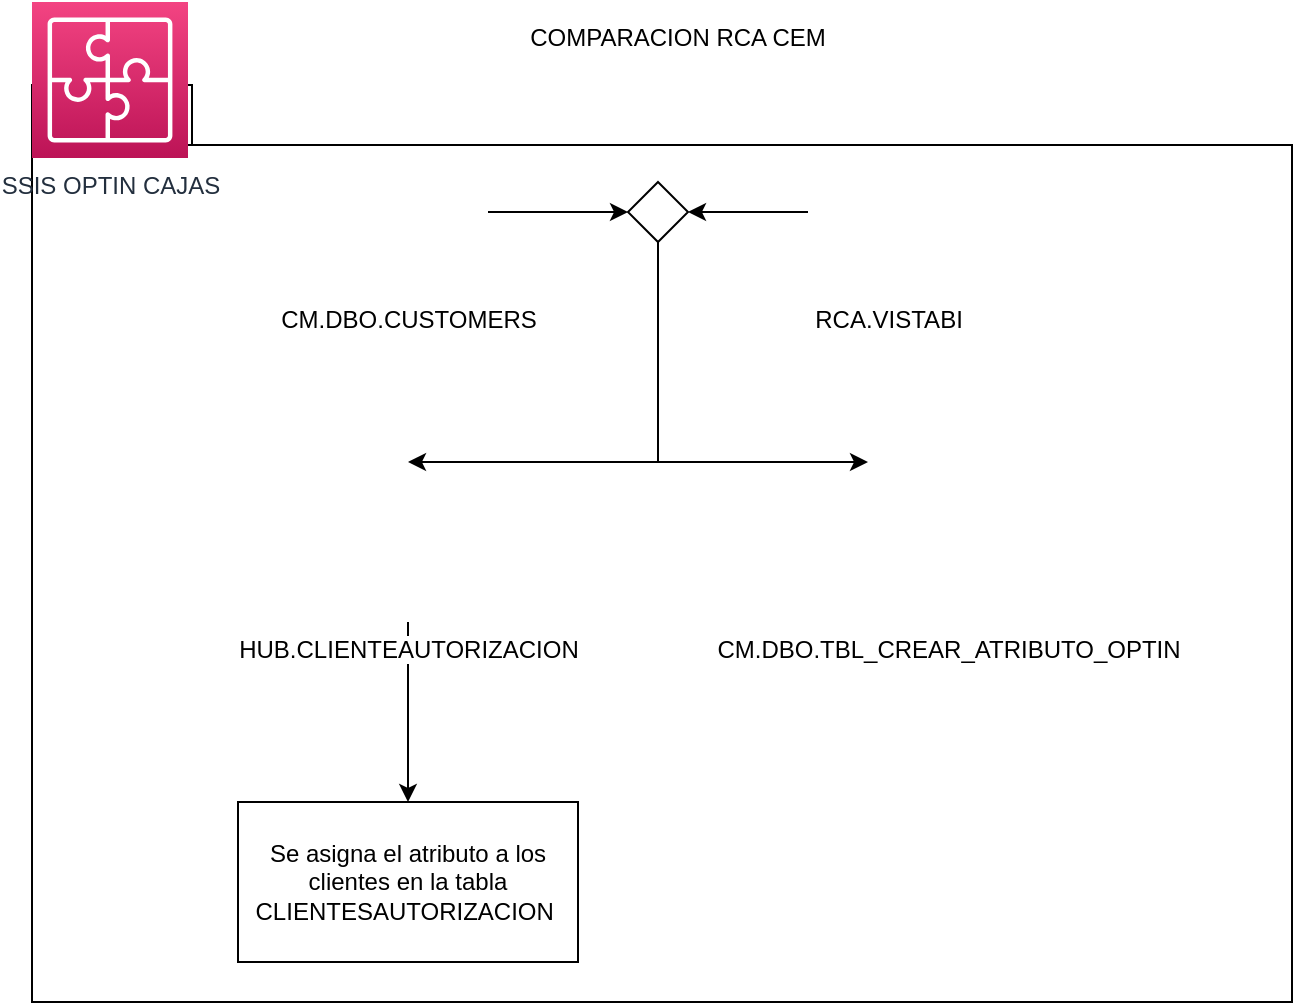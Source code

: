 <mxfile version="14.3.1" type="github">
  <diagram id="tbjKbnCgzQjoQIHhCRZZ" name="Page-1">
    <mxGraphModel dx="1422" dy="762" grid="1" gridSize="10" guides="1" tooltips="1" connect="1" arrows="1" fold="1" page="1" pageScale="1" pageWidth="827" pageHeight="1169" math="0" shadow="0">
      <root>
        <mxCell id="0" />
        <mxCell id="1" parent="0" />
        <mxCell id="jcuCTIWn-NrLxVkxE76w-7" value="" style="shape=folder;fontStyle=1;tabWidth=80;tabHeight=30;tabPosition=left;html=1;boundedLbl=1;" parent="1" vertex="1">
          <mxGeometry x="32" y="261.5" width="630" height="458.5" as="geometry" />
        </mxCell>
        <mxCell id="jcuCTIWn-NrLxVkxE76w-5" value="SSIS OPTIN CAJAS" style="points=[[0,0,0],[0.25,0,0],[0.5,0,0],[0.75,0,0],[1,0,0],[0,1,0],[0.25,1,0],[0.5,1,0],[0.75,1,0],[1,1,0],[0,0.25,0],[0,0.5,0],[0,0.75,0],[1,0.25,0],[1,0.5,0],[1,0.75,0]];outlineConnect=0;fontColor=#232F3E;gradientColor=#F34482;gradientDirection=north;fillColor=#BC1356;strokeColor=#ffffff;dashed=0;verticalLabelPosition=bottom;verticalAlign=top;align=center;html=1;fontSize=12;fontStyle=0;aspect=fixed;shape=mxgraph.aws4.resourceIcon;resIcon=mxgraph.aws4.application_integration;" parent="1" vertex="1">
          <mxGeometry x="32" y="220" width="78" height="78" as="geometry" />
        </mxCell>
        <mxCell id="jcuCTIWn-NrLxVkxE76w-12" style="edgeStyle=orthogonalEdgeStyle;rounded=0;orthogonalLoop=1;jettySize=auto;html=1;entryX=0;entryY=0.5;entryDx=0;entryDy=0;" parent="1" source="jcuCTIWn-NrLxVkxE76w-8" target="jcuCTIWn-NrLxVkxE76w-10" edge="1">
          <mxGeometry relative="1" as="geometry" />
        </mxCell>
        <mxCell id="jcuCTIWn-NrLxVkxE76w-8" value="CM.DBO.CUSTOMERS" style="shape=image;html=1;verticalAlign=top;verticalLabelPosition=bottom;labelBackgroundColor=#ffffff;imageAspect=0;aspect=fixed;image=https://cdn0.iconfinder.com/data/icons/small-n-flat/24/678113-database-128.png" parent="1" vertex="1">
          <mxGeometry x="180" y="285" width="80" height="80" as="geometry" />
        </mxCell>
        <mxCell id="jcuCTIWn-NrLxVkxE76w-11" style="edgeStyle=orthogonalEdgeStyle;rounded=0;orthogonalLoop=1;jettySize=auto;html=1;entryX=1;entryY=0.5;entryDx=0;entryDy=0;" parent="1" source="jcuCTIWn-NrLxVkxE76w-6" target="jcuCTIWn-NrLxVkxE76w-10" edge="1">
          <mxGeometry relative="1" as="geometry" />
        </mxCell>
        <mxCell id="jcuCTIWn-NrLxVkxE76w-6" value="RCA.VISTABI" style="shape=image;html=1;verticalAlign=top;verticalLabelPosition=bottom;labelBackgroundColor=#ffffff;imageAspect=0;aspect=fixed;image=https://cdn0.iconfinder.com/data/icons/small-n-flat/24/678113-database-128.png" parent="1" vertex="1">
          <mxGeometry x="420" y="285" width="80" height="80" as="geometry" />
        </mxCell>
        <mxCell id="jcuCTIWn-NrLxVkxE76w-14" style="edgeStyle=orthogonalEdgeStyle;rounded=0;orthogonalLoop=1;jettySize=auto;html=1;entryX=0.5;entryY=0;entryDx=0;entryDy=0;" parent="1" source="jcuCTIWn-NrLxVkxE76w-10" target="jcuCTIWn-NrLxVkxE76w-13" edge="1">
          <mxGeometry relative="1" as="geometry">
            <Array as="points">
              <mxPoint x="345" y="450" />
            </Array>
          </mxGeometry>
        </mxCell>
        <mxCell id="jcuCTIWn-NrLxVkxE76w-31" style="edgeStyle=orthogonalEdgeStyle;rounded=0;orthogonalLoop=1;jettySize=auto;html=1;" parent="1" source="jcuCTIWn-NrLxVkxE76w-10" target="jcuCTIWn-NrLxVkxE76w-30" edge="1">
          <mxGeometry relative="1" as="geometry">
            <Array as="points">
              <mxPoint x="345" y="450" />
            </Array>
          </mxGeometry>
        </mxCell>
        <mxCell id="jcuCTIWn-NrLxVkxE76w-10" value="" style="rhombus;whiteSpace=wrap;html=1;" parent="1" vertex="1">
          <mxGeometry x="330" y="310" width="30" height="30" as="geometry" />
        </mxCell>
        <mxCell id="jcuCTIWn-NrLxVkxE76w-35" style="edgeStyle=orthogonalEdgeStyle;rounded=0;orthogonalLoop=1;jettySize=auto;html=1;entryX=0.5;entryY=0;entryDx=0;entryDy=0;" parent="1" source="jcuCTIWn-NrLxVkxE76w-13" target="jcuCTIWn-NrLxVkxE76w-34" edge="1">
          <mxGeometry relative="1" as="geometry" />
        </mxCell>
        <mxCell id="jcuCTIWn-NrLxVkxE76w-13" value="HUB.CLIENTEAUTORIZACION" style="shape=image;html=1;verticalAlign=top;verticalLabelPosition=bottom;labelBackgroundColor=#ffffff;imageAspect=0;aspect=fixed;image=https://cdn0.iconfinder.com/data/icons/small-n-flat/24/678113-database-128.png" parent="1" vertex="1">
          <mxGeometry x="180" y="450" width="80" height="80" as="geometry" />
        </mxCell>
        <mxCell id="jcuCTIWn-NrLxVkxE76w-15" value="COMPARACION RCA CEM" style="text;html=1;strokeColor=none;fillColor=none;align=center;verticalAlign=middle;whiteSpace=wrap;rounded=0;" parent="1" vertex="1">
          <mxGeometry x="240" y="228" width="230" height="20" as="geometry" />
        </mxCell>
        <mxCell id="jcuCTIWn-NrLxVkxE76w-30" value="CM.DBO.TBL_CREAR_ATRIBUTO_OPTIN" style="shape=image;html=1;verticalAlign=top;verticalLabelPosition=bottom;labelBackgroundColor=#ffffff;imageAspect=0;aspect=fixed;image=https://cdn0.iconfinder.com/data/icons/small-n-flat/24/678113-database-128.png" parent="1" vertex="1">
          <mxGeometry x="450" y="450" width="80" height="80" as="geometry" />
        </mxCell>
        <mxCell id="jcuCTIWn-NrLxVkxE76w-34" value="Se asigna el atributo a los clientes en la tabla CLIENTESAUTORIZACION&amp;nbsp;" style="rounded=0;whiteSpace=wrap;html=1;" parent="1" vertex="1">
          <mxGeometry x="135" y="620" width="170" height="80" as="geometry" />
        </mxCell>
      </root>
    </mxGraphModel>
  </diagram>
</mxfile>
